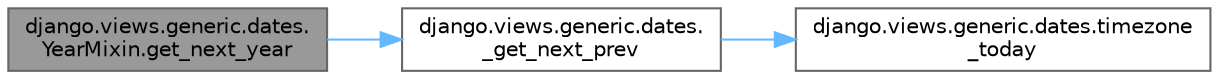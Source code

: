digraph "django.views.generic.dates.YearMixin.get_next_year"
{
 // LATEX_PDF_SIZE
  bgcolor="transparent";
  edge [fontname=Helvetica,fontsize=10,labelfontname=Helvetica,labelfontsize=10];
  node [fontname=Helvetica,fontsize=10,shape=box,height=0.2,width=0.4];
  rankdir="LR";
  Node1 [id="Node000001",label="django.views.generic.dates.\lYearMixin.get_next_year",height=0.2,width=0.4,color="gray40", fillcolor="grey60", style="filled", fontcolor="black",tooltip=" "];
  Node1 -> Node2 [id="edge1_Node000001_Node000002",color="steelblue1",style="solid",tooltip=" "];
  Node2 [id="Node000002",label="django.views.generic.dates.\l_get_next_prev",height=0.2,width=0.4,color="grey40", fillcolor="white", style="filled",URL="$namespacedjango_1_1views_1_1generic_1_1dates.html#a671109893c8430929bb9947d98fb0ace",tooltip=" "];
  Node2 -> Node3 [id="edge2_Node000002_Node000003",color="steelblue1",style="solid",tooltip=" "];
  Node3 [id="Node000003",label="django.views.generic.dates.timezone\l_today",height=0.2,width=0.4,color="grey40", fillcolor="white", style="filled",URL="$namespacedjango_1_1views_1_1generic_1_1dates.html#a83cae13f1c0dc4762426e0b8196cb8c1",tooltip=" "];
}
